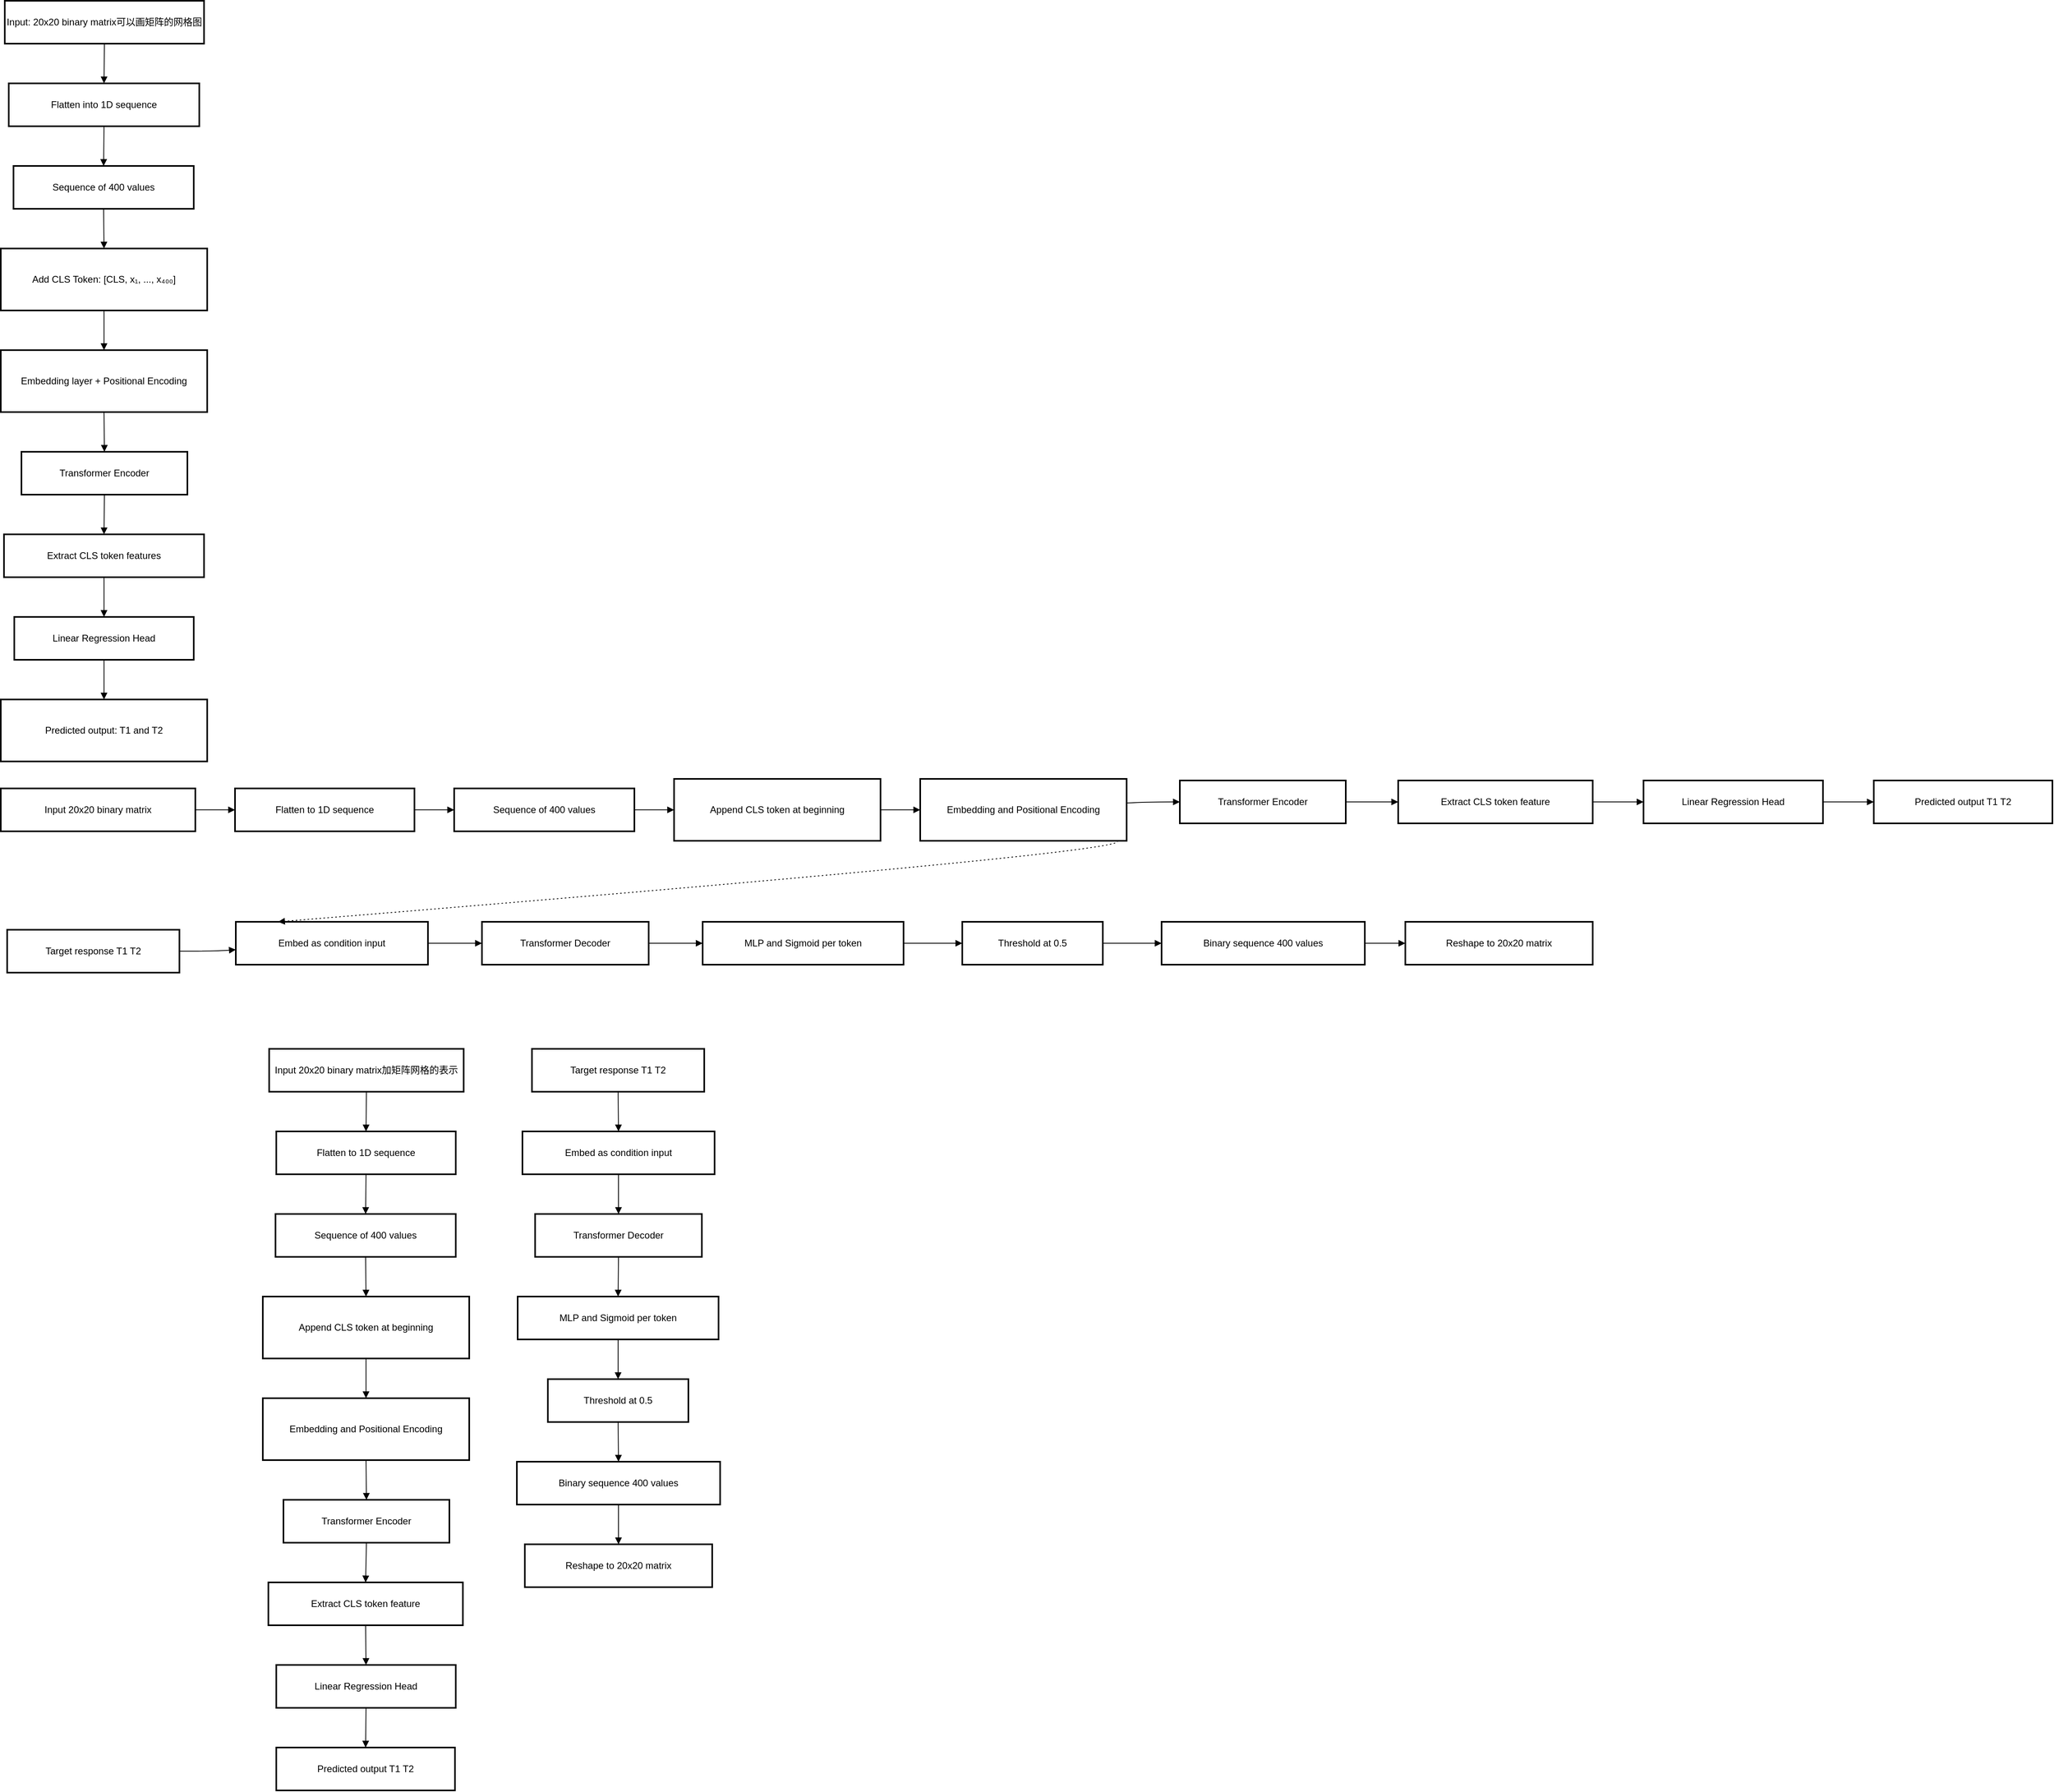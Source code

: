 <mxfile version="27.1.6">
  <diagram name="第 1 页" id="_nxjdv4LKEOWrCiGEnSx">
    <mxGraphModel dx="1949" dy="895" grid="1" gridSize="10" guides="1" tooltips="1" connect="1" arrows="1" fold="1" page="1" pageScale="1" pageWidth="827" pageHeight="1169" math="0" shadow="0">
      <root>
        <mxCell id="0" />
        <mxCell id="1" parent="0" />
        <mxCell id="BaM5FYg3SbLam8LHmhA2-1" value="Input: 20x20 binary matrix可以画矩阵的网格图" style="whiteSpace=wrap;strokeWidth=2;" vertex="1" parent="1">
          <mxGeometry x="25" y="20" width="251" height="54" as="geometry" />
        </mxCell>
        <mxCell id="BaM5FYg3SbLam8LHmhA2-2" value="Flatten into 1D sequence" style="whiteSpace=wrap;strokeWidth=2;" vertex="1" parent="1">
          <mxGeometry x="30" y="124" width="240" height="54" as="geometry" />
        </mxCell>
        <mxCell id="BaM5FYg3SbLam8LHmhA2-3" value="Sequence of 400 values" style="whiteSpace=wrap;strokeWidth=2;" vertex="1" parent="1">
          <mxGeometry x="36" y="228" width="227" height="54" as="geometry" />
        </mxCell>
        <mxCell id="BaM5FYg3SbLam8LHmhA2-4" value="Add CLS Token: [CLS, x₁, ..., x₄₀₀]" style="whiteSpace=wrap;strokeWidth=2;" vertex="1" parent="1">
          <mxGeometry x="20" y="332" width="260" height="78" as="geometry" />
        </mxCell>
        <mxCell id="BaM5FYg3SbLam8LHmhA2-5" value="Embedding layer + Positional Encoding" style="whiteSpace=wrap;strokeWidth=2;" vertex="1" parent="1">
          <mxGeometry x="20" y="460" width="260" height="78" as="geometry" />
        </mxCell>
        <mxCell id="BaM5FYg3SbLam8LHmhA2-6" value="Transformer Encoder" style="whiteSpace=wrap;strokeWidth=2;" vertex="1" parent="1">
          <mxGeometry x="46" y="588" width="209" height="54" as="geometry" />
        </mxCell>
        <mxCell id="BaM5FYg3SbLam8LHmhA2-7" value="Extract CLS token features" style="whiteSpace=wrap;strokeWidth=2;" vertex="1" parent="1">
          <mxGeometry x="24" y="692" width="252" height="54" as="geometry" />
        </mxCell>
        <mxCell id="BaM5FYg3SbLam8LHmhA2-8" value="Linear Regression Head" style="whiteSpace=wrap;strokeWidth=2;" vertex="1" parent="1">
          <mxGeometry x="37" y="796" width="226" height="54" as="geometry" />
        </mxCell>
        <mxCell id="BaM5FYg3SbLam8LHmhA2-9" value="Predicted output: T1 and T2" style="whiteSpace=wrap;strokeWidth=2;" vertex="1" parent="1">
          <mxGeometry x="20" y="900" width="260" height="78" as="geometry" />
        </mxCell>
        <mxCell id="BaM5FYg3SbLam8LHmhA2-10" value="" style="curved=1;startArrow=none;endArrow=block;exitX=0.5;exitY=1;entryX=0.5;entryY=0;rounded=0;" edge="1" parent="1" source="BaM5FYg3SbLam8LHmhA2-1" target="BaM5FYg3SbLam8LHmhA2-2">
          <mxGeometry relative="1" as="geometry">
            <Array as="points" />
          </mxGeometry>
        </mxCell>
        <mxCell id="BaM5FYg3SbLam8LHmhA2-11" value="" style="curved=1;startArrow=none;endArrow=block;exitX=0.5;exitY=1;entryX=0.5;entryY=0;rounded=0;" edge="1" parent="1" source="BaM5FYg3SbLam8LHmhA2-2" target="BaM5FYg3SbLam8LHmhA2-3">
          <mxGeometry relative="1" as="geometry">
            <Array as="points" />
          </mxGeometry>
        </mxCell>
        <mxCell id="BaM5FYg3SbLam8LHmhA2-12" value="" style="curved=1;startArrow=none;endArrow=block;exitX=0.5;exitY=1;entryX=0.5;entryY=0;rounded=0;" edge="1" parent="1" source="BaM5FYg3SbLam8LHmhA2-3" target="BaM5FYg3SbLam8LHmhA2-4">
          <mxGeometry relative="1" as="geometry">
            <Array as="points" />
          </mxGeometry>
        </mxCell>
        <mxCell id="BaM5FYg3SbLam8LHmhA2-13" value="" style="curved=1;startArrow=none;endArrow=block;exitX=0.5;exitY=1;entryX=0.5;entryY=0;rounded=0;" edge="1" parent="1" source="BaM5FYg3SbLam8LHmhA2-4" target="BaM5FYg3SbLam8LHmhA2-5">
          <mxGeometry relative="1" as="geometry">
            <Array as="points" />
          </mxGeometry>
        </mxCell>
        <mxCell id="BaM5FYg3SbLam8LHmhA2-14" value="" style="curved=1;startArrow=none;endArrow=block;exitX=0.5;exitY=1;entryX=0.5;entryY=0;rounded=0;" edge="1" parent="1" source="BaM5FYg3SbLam8LHmhA2-5" target="BaM5FYg3SbLam8LHmhA2-6">
          <mxGeometry relative="1" as="geometry">
            <Array as="points" />
          </mxGeometry>
        </mxCell>
        <mxCell id="BaM5FYg3SbLam8LHmhA2-15" value="" style="curved=1;startArrow=none;endArrow=block;exitX=0.5;exitY=1;entryX=0.5;entryY=0;rounded=0;" edge="1" parent="1" source="BaM5FYg3SbLam8LHmhA2-6" target="BaM5FYg3SbLam8LHmhA2-7">
          <mxGeometry relative="1" as="geometry">
            <Array as="points" />
          </mxGeometry>
        </mxCell>
        <mxCell id="BaM5FYg3SbLam8LHmhA2-16" value="" style="curved=1;startArrow=none;endArrow=block;exitX=0.5;exitY=1;entryX=0.5;entryY=0;rounded=0;" edge="1" parent="1" source="BaM5FYg3SbLam8LHmhA2-7" target="BaM5FYg3SbLam8LHmhA2-8">
          <mxGeometry relative="1" as="geometry">
            <Array as="points" />
          </mxGeometry>
        </mxCell>
        <mxCell id="BaM5FYg3SbLam8LHmhA2-17" value="" style="curved=1;startArrow=none;endArrow=block;exitX=0.5;exitY=1;entryX=0.5;entryY=0;rounded=0;" edge="1" parent="1" source="BaM5FYg3SbLam8LHmhA2-8" target="BaM5FYg3SbLam8LHmhA2-9">
          <mxGeometry relative="1" as="geometry">
            <Array as="points" />
          </mxGeometry>
        </mxCell>
        <mxCell id="BaM5FYg3SbLam8LHmhA2-18" value="Input 20x20 binary matrix" style="whiteSpace=wrap;strokeWidth=2;" vertex="1" parent="1">
          <mxGeometry x="20" y="1012" width="245" height="54" as="geometry" />
        </mxCell>
        <mxCell id="BaM5FYg3SbLam8LHmhA2-19" value="Flatten to 1D sequence" style="whiteSpace=wrap;strokeWidth=2;" vertex="1" parent="1">
          <mxGeometry x="315" y="1012" width="226" height="54" as="geometry" />
        </mxCell>
        <mxCell id="BaM5FYg3SbLam8LHmhA2-20" value="Sequence of 400 values" style="whiteSpace=wrap;strokeWidth=2;" vertex="1" parent="1">
          <mxGeometry x="591" y="1012" width="227" height="54" as="geometry" />
        </mxCell>
        <mxCell id="BaM5FYg3SbLam8LHmhA2-21" value="Append CLS token at beginning" style="whiteSpace=wrap;strokeWidth=2;" vertex="1" parent="1">
          <mxGeometry x="868" y="1000" width="260" height="78" as="geometry" />
        </mxCell>
        <mxCell id="BaM5FYg3SbLam8LHmhA2-22" value="Embedding and Positional Encoding" style="whiteSpace=wrap;strokeWidth=2;" vertex="1" parent="1">
          <mxGeometry x="1178" y="1000" width="260" height="78" as="geometry" />
        </mxCell>
        <mxCell id="BaM5FYg3SbLam8LHmhA2-23" value="Transformer Encoder" style="whiteSpace=wrap;strokeWidth=2;" vertex="1" parent="1">
          <mxGeometry x="1505" y="1002" width="209" height="54" as="geometry" />
        </mxCell>
        <mxCell id="BaM5FYg3SbLam8LHmhA2-24" value="Extract CLS token feature" style="whiteSpace=wrap;strokeWidth=2;" vertex="1" parent="1">
          <mxGeometry x="1780" y="1002" width="245" height="54" as="geometry" />
        </mxCell>
        <mxCell id="BaM5FYg3SbLam8LHmhA2-25" value="Linear Regression Head" style="whiteSpace=wrap;strokeWidth=2;" vertex="1" parent="1">
          <mxGeometry x="2089" y="1002" width="226" height="54" as="geometry" />
        </mxCell>
        <mxCell id="BaM5FYg3SbLam8LHmhA2-26" value="Predicted output T1 T2" style="whiteSpace=wrap;strokeWidth=2;" vertex="1" parent="1">
          <mxGeometry x="2379" y="1002" width="225" height="54" as="geometry" />
        </mxCell>
        <mxCell id="BaM5FYg3SbLam8LHmhA2-27" value="Target response T1 T2" style="whiteSpace=wrap;strokeWidth=2;" vertex="1" parent="1">
          <mxGeometry x="28" y="1190" width="217" height="54" as="geometry" />
        </mxCell>
        <mxCell id="BaM5FYg3SbLam8LHmhA2-28" value="Embed as condition input" style="whiteSpace=wrap;strokeWidth=2;" vertex="1" parent="1">
          <mxGeometry x="316" y="1180" width="242" height="54" as="geometry" />
        </mxCell>
        <mxCell id="BaM5FYg3SbLam8LHmhA2-29" value="Transformer Decoder" style="whiteSpace=wrap;strokeWidth=2;" vertex="1" parent="1">
          <mxGeometry x="626" y="1180" width="210" height="54" as="geometry" />
        </mxCell>
        <mxCell id="BaM5FYg3SbLam8LHmhA2-30" value="MLP and Sigmoid per token" style="whiteSpace=wrap;strokeWidth=2;" vertex="1" parent="1">
          <mxGeometry x="904" y="1180" width="253" height="54" as="geometry" />
        </mxCell>
        <mxCell id="BaM5FYg3SbLam8LHmhA2-31" value="Threshold at 0.5" style="whiteSpace=wrap;strokeWidth=2;" vertex="1" parent="1">
          <mxGeometry x="1231" y="1180" width="177" height="54" as="geometry" />
        </mxCell>
        <mxCell id="BaM5FYg3SbLam8LHmhA2-32" value="Binary sequence 400 values" style="whiteSpace=wrap;strokeWidth=2;" vertex="1" parent="1">
          <mxGeometry x="1482" y="1180" width="256" height="54" as="geometry" />
        </mxCell>
        <mxCell id="BaM5FYg3SbLam8LHmhA2-33" value="Reshape to 20x20 matrix" style="whiteSpace=wrap;strokeWidth=2;" vertex="1" parent="1">
          <mxGeometry x="1789" y="1180" width="236" height="54" as="geometry" />
        </mxCell>
        <mxCell id="BaM5FYg3SbLam8LHmhA2-34" value="" style="curved=1;startArrow=none;endArrow=block;exitX=1;exitY=0.5;entryX=0;entryY=0.5;rounded=0;" edge="1" parent="1" source="BaM5FYg3SbLam8LHmhA2-18" target="BaM5FYg3SbLam8LHmhA2-19">
          <mxGeometry relative="1" as="geometry">
            <Array as="points" />
          </mxGeometry>
        </mxCell>
        <mxCell id="BaM5FYg3SbLam8LHmhA2-35" value="" style="curved=1;startArrow=none;endArrow=block;exitX=1;exitY=0.5;entryX=0;entryY=0.5;rounded=0;" edge="1" parent="1" source="BaM5FYg3SbLam8LHmhA2-19" target="BaM5FYg3SbLam8LHmhA2-20">
          <mxGeometry relative="1" as="geometry">
            <Array as="points" />
          </mxGeometry>
        </mxCell>
        <mxCell id="BaM5FYg3SbLam8LHmhA2-36" value="" style="curved=1;startArrow=none;endArrow=block;exitX=1;exitY=0.5;entryX=0;entryY=0.5;rounded=0;" edge="1" parent="1" source="BaM5FYg3SbLam8LHmhA2-20" target="BaM5FYg3SbLam8LHmhA2-21">
          <mxGeometry relative="1" as="geometry">
            <Array as="points" />
          </mxGeometry>
        </mxCell>
        <mxCell id="BaM5FYg3SbLam8LHmhA2-37" value="" style="curved=1;startArrow=none;endArrow=block;exitX=1;exitY=0.5;entryX=0;entryY=0.5;rounded=0;" edge="1" parent="1" source="BaM5FYg3SbLam8LHmhA2-21" target="BaM5FYg3SbLam8LHmhA2-22">
          <mxGeometry relative="1" as="geometry">
            <Array as="points" />
          </mxGeometry>
        </mxCell>
        <mxCell id="BaM5FYg3SbLam8LHmhA2-38" value="" style="curved=1;startArrow=none;endArrow=block;exitX=1;exitY=0.39;entryX=0;entryY=0.5;rounded=0;" edge="1" parent="1" source="BaM5FYg3SbLam8LHmhA2-22" target="BaM5FYg3SbLam8LHmhA2-23">
          <mxGeometry relative="1" as="geometry">
            <Array as="points">
              <mxPoint x="1463" y="1029" />
            </Array>
          </mxGeometry>
        </mxCell>
        <mxCell id="BaM5FYg3SbLam8LHmhA2-39" value="" style="curved=1;startArrow=none;endArrow=block;exitX=1;exitY=0.5;entryX=0;entryY=0.5;rounded=0;" edge="1" parent="1" source="BaM5FYg3SbLam8LHmhA2-23" target="BaM5FYg3SbLam8LHmhA2-24">
          <mxGeometry relative="1" as="geometry">
            <Array as="points" />
          </mxGeometry>
        </mxCell>
        <mxCell id="BaM5FYg3SbLam8LHmhA2-40" value="" style="curved=1;startArrow=none;endArrow=block;exitX=1;exitY=0.5;entryX=0;entryY=0.5;rounded=0;" edge="1" parent="1" source="BaM5FYg3SbLam8LHmhA2-24" target="BaM5FYg3SbLam8LHmhA2-25">
          <mxGeometry relative="1" as="geometry">
            <Array as="points" />
          </mxGeometry>
        </mxCell>
        <mxCell id="BaM5FYg3SbLam8LHmhA2-41" value="" style="curved=1;startArrow=none;endArrow=block;exitX=1;exitY=0.5;entryX=0;entryY=0.5;rounded=0;" edge="1" parent="1" source="BaM5FYg3SbLam8LHmhA2-25" target="BaM5FYg3SbLam8LHmhA2-26">
          <mxGeometry relative="1" as="geometry">
            <Array as="points" />
          </mxGeometry>
        </mxCell>
        <mxCell id="BaM5FYg3SbLam8LHmhA2-42" value="" style="curved=1;startArrow=none;endArrow=block;exitX=1;exitY=0.5;entryX=0;entryY=0.65;rounded=0;" edge="1" parent="1" source="BaM5FYg3SbLam8LHmhA2-27" target="BaM5FYg3SbLam8LHmhA2-28">
          <mxGeometry relative="1" as="geometry">
            <Array as="points">
              <mxPoint x="291" y="1217" />
            </Array>
          </mxGeometry>
        </mxCell>
        <mxCell id="BaM5FYg3SbLam8LHmhA2-43" value="" style="curved=1;startArrow=none;endArrow=block;exitX=1;exitY=0.5;entryX=0;entryY=0.5;rounded=0;" edge="1" parent="1" source="BaM5FYg3SbLam8LHmhA2-28" target="BaM5FYg3SbLam8LHmhA2-29">
          <mxGeometry relative="1" as="geometry">
            <Array as="points" />
          </mxGeometry>
        </mxCell>
        <mxCell id="BaM5FYg3SbLam8LHmhA2-44" value="" style="curved=1;startArrow=none;endArrow=block;exitX=1;exitY=0.5;entryX=0;entryY=0.5;rounded=0;" edge="1" parent="1" source="BaM5FYg3SbLam8LHmhA2-29" target="BaM5FYg3SbLam8LHmhA2-30">
          <mxGeometry relative="1" as="geometry">
            <Array as="points" />
          </mxGeometry>
        </mxCell>
        <mxCell id="BaM5FYg3SbLam8LHmhA2-45" value="" style="curved=1;startArrow=none;endArrow=block;exitX=1;exitY=0.5;entryX=0;entryY=0.5;rounded=0;" edge="1" parent="1" source="BaM5FYg3SbLam8LHmhA2-30" target="BaM5FYg3SbLam8LHmhA2-31">
          <mxGeometry relative="1" as="geometry">
            <Array as="points" />
          </mxGeometry>
        </mxCell>
        <mxCell id="BaM5FYg3SbLam8LHmhA2-46" value="" style="curved=1;startArrow=none;endArrow=block;exitX=1;exitY=0.5;entryX=0;entryY=0.5;rounded=0;" edge="1" parent="1" source="BaM5FYg3SbLam8LHmhA2-31" target="BaM5FYg3SbLam8LHmhA2-32">
          <mxGeometry relative="1" as="geometry">
            <Array as="points" />
          </mxGeometry>
        </mxCell>
        <mxCell id="BaM5FYg3SbLam8LHmhA2-47" value="" style="curved=1;startArrow=none;endArrow=block;exitX=1;exitY=0.5;entryX=0;entryY=0.5;rounded=0;" edge="1" parent="1" source="BaM5FYg3SbLam8LHmhA2-32" target="BaM5FYg3SbLam8LHmhA2-33">
          <mxGeometry relative="1" as="geometry">
            <Array as="points" />
          </mxGeometry>
        </mxCell>
        <mxCell id="BaM5FYg3SbLam8LHmhA2-48" value="" style="curved=1;dashed=1;dashPattern=2 3;startArrow=none;endArrow=block;exitX=0.95;exitY=1;entryX=0.22;entryY=0;rounded=0;" edge="1" parent="1" source="BaM5FYg3SbLam8LHmhA2-22" target="BaM5FYg3SbLam8LHmhA2-28">
          <mxGeometry relative="1" as="geometry">
            <Array as="points">
              <mxPoint x="1463" y="1091" />
            </Array>
          </mxGeometry>
        </mxCell>
        <mxCell id="BaM5FYg3SbLam8LHmhA2-49" value="Input 20x20 binary matrix加矩阵网格的表示" style="whiteSpace=wrap;strokeWidth=2;" vertex="1" parent="1">
          <mxGeometry x="358" y="1340" width="245" height="54" as="geometry" />
        </mxCell>
        <mxCell id="BaM5FYg3SbLam8LHmhA2-50" value="Flatten to 1D sequence" style="whiteSpace=wrap;strokeWidth=2;" vertex="1" parent="1">
          <mxGeometry x="367" y="1444" width="226" height="54" as="geometry" />
        </mxCell>
        <mxCell id="BaM5FYg3SbLam8LHmhA2-51" value="Sequence of 400 values" style="whiteSpace=wrap;strokeWidth=2;" vertex="1" parent="1">
          <mxGeometry x="366" y="1548" width="227" height="54" as="geometry" />
        </mxCell>
        <mxCell id="BaM5FYg3SbLam8LHmhA2-52" value="Append CLS token at beginning" style="whiteSpace=wrap;strokeWidth=2;" vertex="1" parent="1">
          <mxGeometry x="350" y="1652" width="260" height="78" as="geometry" />
        </mxCell>
        <mxCell id="BaM5FYg3SbLam8LHmhA2-53" value="Embedding and Positional Encoding" style="whiteSpace=wrap;strokeWidth=2;" vertex="1" parent="1">
          <mxGeometry x="350" y="1780" width="260" height="78" as="geometry" />
        </mxCell>
        <mxCell id="BaM5FYg3SbLam8LHmhA2-54" value="Transformer Encoder" style="whiteSpace=wrap;strokeWidth=2;" vertex="1" parent="1">
          <mxGeometry x="376" y="1908" width="209" height="54" as="geometry" />
        </mxCell>
        <mxCell id="BaM5FYg3SbLam8LHmhA2-55" value="Extract CLS token feature" style="whiteSpace=wrap;strokeWidth=2;" vertex="1" parent="1">
          <mxGeometry x="357" y="2012" width="245" height="54" as="geometry" />
        </mxCell>
        <mxCell id="BaM5FYg3SbLam8LHmhA2-56" value="Linear Regression Head" style="whiteSpace=wrap;strokeWidth=2;" vertex="1" parent="1">
          <mxGeometry x="367" y="2116" width="226" height="54" as="geometry" />
        </mxCell>
        <mxCell id="BaM5FYg3SbLam8LHmhA2-57" value="Predicted output T1 T2" style="whiteSpace=wrap;strokeWidth=2;" vertex="1" parent="1">
          <mxGeometry x="367" y="2220" width="225" height="54" as="geometry" />
        </mxCell>
        <mxCell id="BaM5FYg3SbLam8LHmhA2-58" value="Target response T1 T2" style="whiteSpace=wrap;strokeWidth=2;" vertex="1" parent="1">
          <mxGeometry x="689" y="1340" width="217" height="54" as="geometry" />
        </mxCell>
        <mxCell id="BaM5FYg3SbLam8LHmhA2-59" value="Embed as condition input" style="whiteSpace=wrap;strokeWidth=2;" vertex="1" parent="1">
          <mxGeometry x="677" y="1444" width="242" height="54" as="geometry" />
        </mxCell>
        <mxCell id="BaM5FYg3SbLam8LHmhA2-60" value="Transformer Decoder" style="whiteSpace=wrap;strokeWidth=2;" vertex="1" parent="1">
          <mxGeometry x="693" y="1548" width="210" height="54" as="geometry" />
        </mxCell>
        <mxCell id="BaM5FYg3SbLam8LHmhA2-61" value="MLP and Sigmoid per token" style="whiteSpace=wrap;strokeWidth=2;" vertex="1" parent="1">
          <mxGeometry x="671" y="1652" width="253" height="54" as="geometry" />
        </mxCell>
        <mxCell id="BaM5FYg3SbLam8LHmhA2-62" value="Threshold at 0.5" style="whiteSpace=wrap;strokeWidth=2;" vertex="1" parent="1">
          <mxGeometry x="709" y="1756" width="177" height="54" as="geometry" />
        </mxCell>
        <mxCell id="BaM5FYg3SbLam8LHmhA2-63" value="Binary sequence 400 values" style="whiteSpace=wrap;strokeWidth=2;" vertex="1" parent="1">
          <mxGeometry x="670" y="1860" width="256" height="54" as="geometry" />
        </mxCell>
        <mxCell id="BaM5FYg3SbLam8LHmhA2-64" value="Reshape to 20x20 matrix" style="whiteSpace=wrap;strokeWidth=2;" vertex="1" parent="1">
          <mxGeometry x="680" y="1964" width="236" height="54" as="geometry" />
        </mxCell>
        <mxCell id="BaM5FYg3SbLam8LHmhA2-65" value="" style="curved=1;startArrow=none;endArrow=block;exitX=0.5;exitY=1;entryX=0.5;entryY=0;rounded=0;" edge="1" parent="1" source="BaM5FYg3SbLam8LHmhA2-49" target="BaM5FYg3SbLam8LHmhA2-50">
          <mxGeometry relative="1" as="geometry">
            <Array as="points" />
          </mxGeometry>
        </mxCell>
        <mxCell id="BaM5FYg3SbLam8LHmhA2-66" value="" style="curved=1;startArrow=none;endArrow=block;exitX=0.5;exitY=1;entryX=0.5;entryY=0;rounded=0;" edge="1" parent="1" source="BaM5FYg3SbLam8LHmhA2-50" target="BaM5FYg3SbLam8LHmhA2-51">
          <mxGeometry relative="1" as="geometry">
            <Array as="points" />
          </mxGeometry>
        </mxCell>
        <mxCell id="BaM5FYg3SbLam8LHmhA2-67" value="" style="curved=1;startArrow=none;endArrow=block;exitX=0.5;exitY=1;entryX=0.5;entryY=0;rounded=0;" edge="1" parent="1" source="BaM5FYg3SbLam8LHmhA2-51" target="BaM5FYg3SbLam8LHmhA2-52">
          <mxGeometry relative="1" as="geometry">
            <Array as="points" />
          </mxGeometry>
        </mxCell>
        <mxCell id="BaM5FYg3SbLam8LHmhA2-68" value="" style="curved=1;startArrow=none;endArrow=block;exitX=0.5;exitY=1;entryX=0.5;entryY=0;rounded=0;" edge="1" parent="1" source="BaM5FYg3SbLam8LHmhA2-52" target="BaM5FYg3SbLam8LHmhA2-53">
          <mxGeometry relative="1" as="geometry">
            <Array as="points" />
          </mxGeometry>
        </mxCell>
        <mxCell id="BaM5FYg3SbLam8LHmhA2-69" value="" style="curved=1;startArrow=none;endArrow=block;exitX=0.5;exitY=1;entryX=0.5;entryY=0;rounded=0;" edge="1" parent="1" source="BaM5FYg3SbLam8LHmhA2-53" target="BaM5FYg3SbLam8LHmhA2-54">
          <mxGeometry relative="1" as="geometry">
            <Array as="points" />
          </mxGeometry>
        </mxCell>
        <mxCell id="BaM5FYg3SbLam8LHmhA2-70" value="" style="curved=1;startArrow=none;endArrow=block;exitX=0.5;exitY=1;entryX=0.5;entryY=0;rounded=0;" edge="1" parent="1" source="BaM5FYg3SbLam8LHmhA2-54" target="BaM5FYg3SbLam8LHmhA2-55">
          <mxGeometry relative="1" as="geometry">
            <Array as="points" />
          </mxGeometry>
        </mxCell>
        <mxCell id="BaM5FYg3SbLam8LHmhA2-71" value="" style="curved=1;startArrow=none;endArrow=block;exitX=0.5;exitY=1;entryX=0.5;entryY=0;rounded=0;" edge="1" parent="1" source="BaM5FYg3SbLam8LHmhA2-55" target="BaM5FYg3SbLam8LHmhA2-56">
          <mxGeometry relative="1" as="geometry">
            <Array as="points" />
          </mxGeometry>
        </mxCell>
        <mxCell id="BaM5FYg3SbLam8LHmhA2-72" value="" style="curved=1;startArrow=none;endArrow=block;exitX=0.5;exitY=1;entryX=0.5;entryY=0;rounded=0;" edge="1" parent="1" source="BaM5FYg3SbLam8LHmhA2-56" target="BaM5FYg3SbLam8LHmhA2-57">
          <mxGeometry relative="1" as="geometry">
            <Array as="points" />
          </mxGeometry>
        </mxCell>
        <mxCell id="BaM5FYg3SbLam8LHmhA2-74" value="" style="curved=1;startArrow=none;endArrow=block;exitX=0.5;exitY=1;entryX=0.5;entryY=0;rounded=0;" edge="1" parent="1" source="BaM5FYg3SbLam8LHmhA2-58" target="BaM5FYg3SbLam8LHmhA2-59">
          <mxGeometry relative="1" as="geometry">
            <Array as="points" />
          </mxGeometry>
        </mxCell>
        <mxCell id="BaM5FYg3SbLam8LHmhA2-75" value="" style="curved=1;startArrow=none;endArrow=block;exitX=0.5;exitY=1;entryX=0.5;entryY=0;rounded=0;" edge="1" parent="1" source="BaM5FYg3SbLam8LHmhA2-59" target="BaM5FYg3SbLam8LHmhA2-60">
          <mxGeometry relative="1" as="geometry">
            <Array as="points" />
          </mxGeometry>
        </mxCell>
        <mxCell id="BaM5FYg3SbLam8LHmhA2-76" value="" style="curved=1;startArrow=none;endArrow=block;exitX=0.5;exitY=1;entryX=0.5;entryY=0;rounded=0;" edge="1" parent="1" source="BaM5FYg3SbLam8LHmhA2-60" target="BaM5FYg3SbLam8LHmhA2-61">
          <mxGeometry relative="1" as="geometry">
            <Array as="points" />
          </mxGeometry>
        </mxCell>
        <mxCell id="BaM5FYg3SbLam8LHmhA2-77" value="" style="curved=1;startArrow=none;endArrow=block;exitX=0.5;exitY=1;entryX=0.5;entryY=0;rounded=0;" edge="1" parent="1" source="BaM5FYg3SbLam8LHmhA2-61" target="BaM5FYg3SbLam8LHmhA2-62">
          <mxGeometry relative="1" as="geometry">
            <Array as="points" />
          </mxGeometry>
        </mxCell>
        <mxCell id="BaM5FYg3SbLam8LHmhA2-78" value="" style="curved=1;startArrow=none;endArrow=block;exitX=0.5;exitY=1;entryX=0.5;entryY=0;rounded=0;" edge="1" parent="1" source="BaM5FYg3SbLam8LHmhA2-62" target="BaM5FYg3SbLam8LHmhA2-63">
          <mxGeometry relative="1" as="geometry">
            <Array as="points" />
          </mxGeometry>
        </mxCell>
        <mxCell id="BaM5FYg3SbLam8LHmhA2-79" value="" style="curved=1;startArrow=none;endArrow=block;exitX=0.5;exitY=1;entryX=0.5;entryY=0;rounded=0;" edge="1" parent="1" source="BaM5FYg3SbLam8LHmhA2-63" target="BaM5FYg3SbLam8LHmhA2-64">
          <mxGeometry relative="1" as="geometry">
            <Array as="points" />
          </mxGeometry>
        </mxCell>
      </root>
    </mxGraphModel>
  </diagram>
</mxfile>
